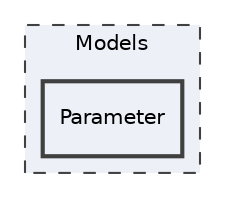 digraph "Models/Parameter"
{
 // LATEX_PDF_SIZE
  edge [fontname="Helvetica",fontsize="10",labelfontname="Helvetica",labelfontsize="10"];
  node [fontname="Helvetica",fontsize="10",shape=record];
  compound=true
  subgraph clusterdir_22305cb0964bbe63c21991dd2265ce48 {
    graph [ bgcolor="#edf0f7", pencolor="grey25", style="filled,dashed,", label="Models", fontname="Helvetica", fontsize="10", URL="dir_22305cb0964bbe63c21991dd2265ce48.html"]
  dir_2f55f1ceb095def8e1b7f5b19a45ce3e [shape=box, label="Parameter", style="filled,bold,", fillcolor="#edf0f7", color="grey25", URL="dir_2f55f1ceb095def8e1b7f5b19a45ce3e.html"];
  }
}
